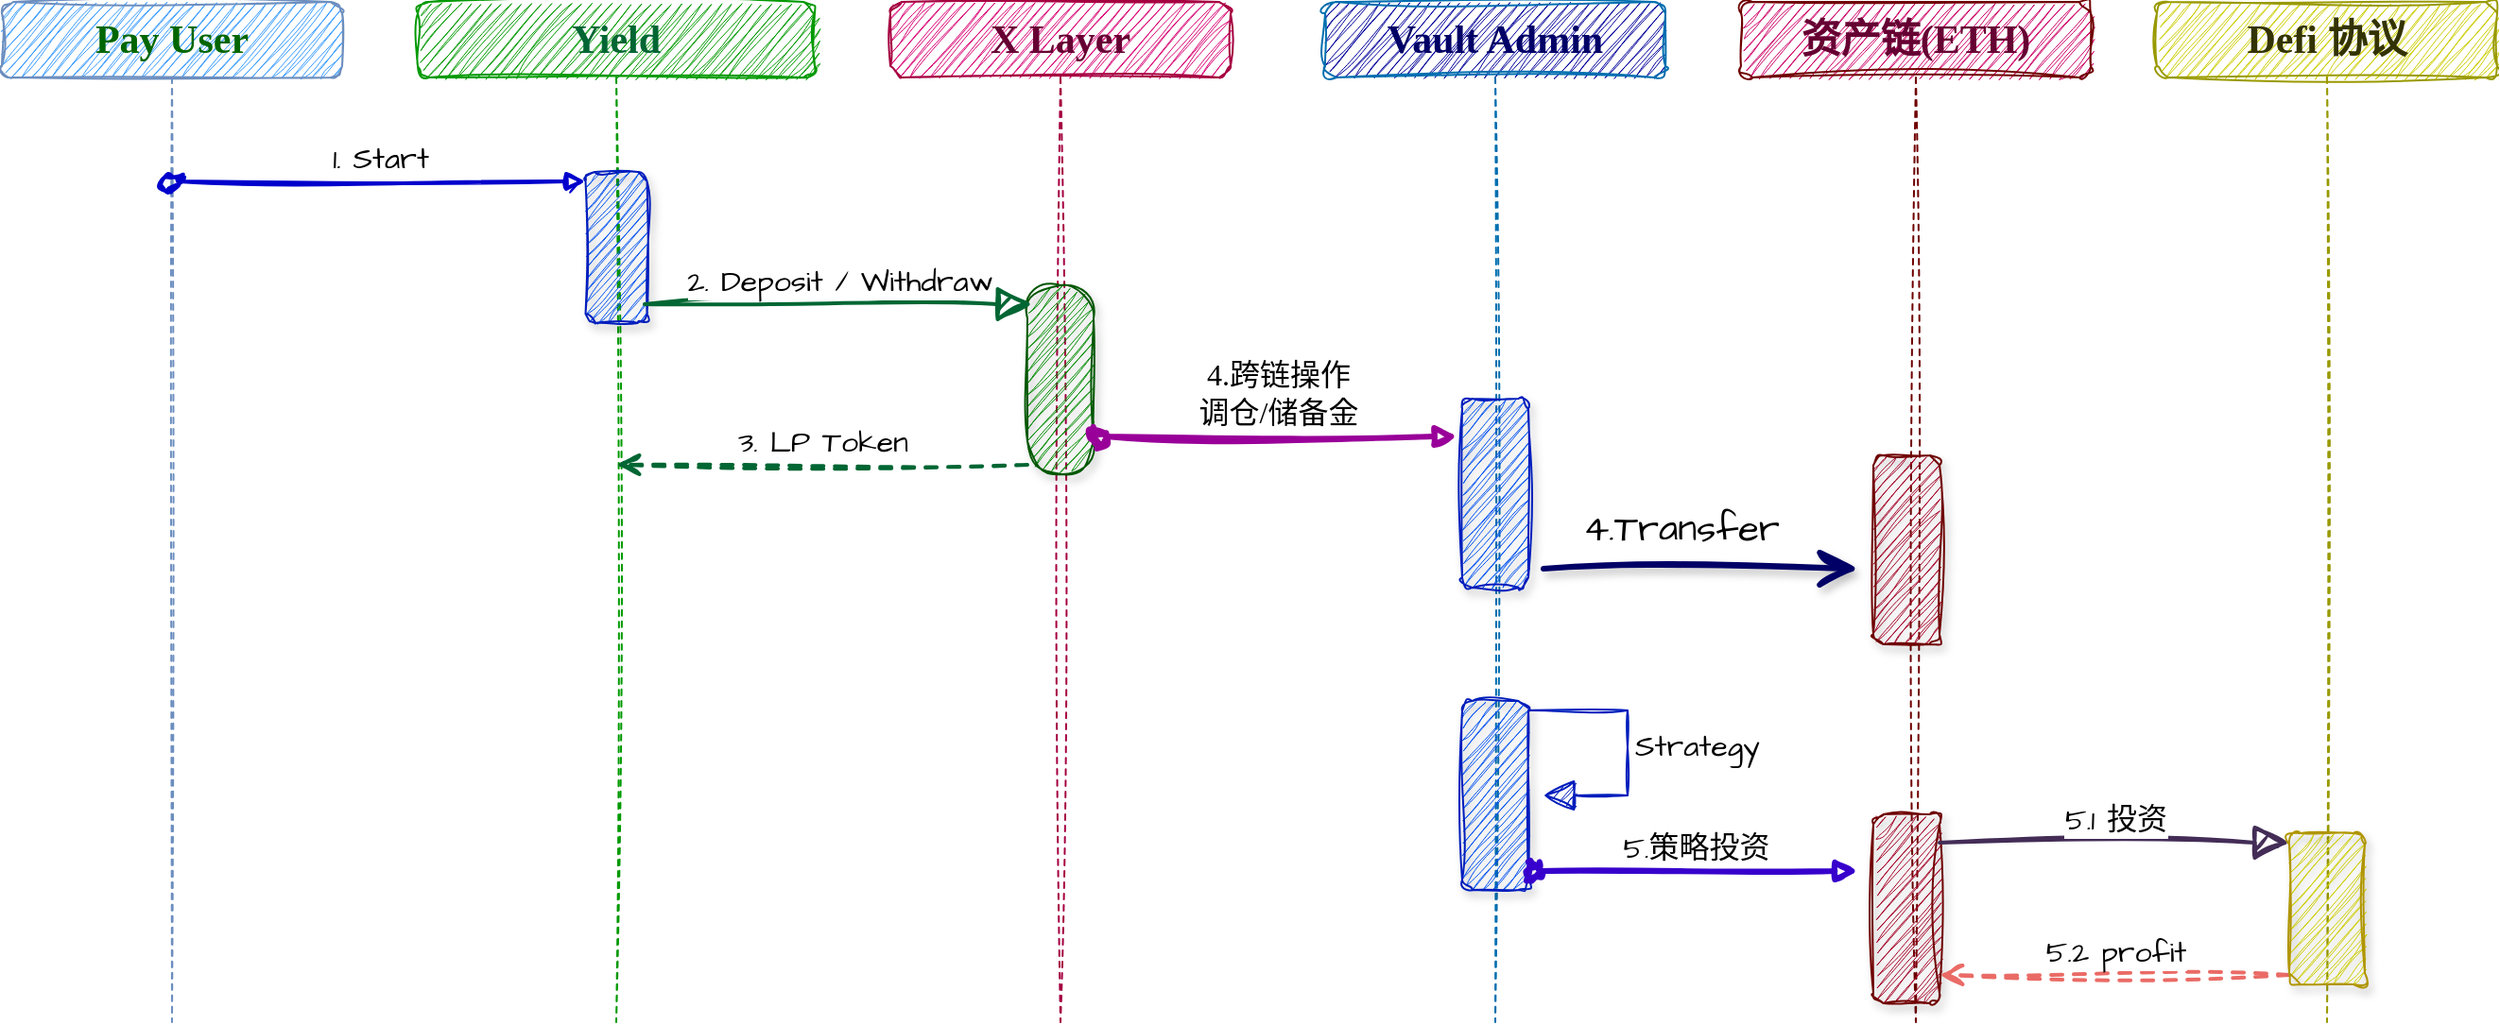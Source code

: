 <mxfile version="27.1.5">
  <diagram name="第 1 页" id="j1TzuLuGr58YibAGpSaS">
    <mxGraphModel dx="2104" dy="924" grid="1" gridSize="10" guides="1" tooltips="1" connect="1" arrows="1" fold="1" page="0" pageScale="1" pageWidth="827" pageHeight="1169" math="0" shadow="0">
      <root>
        <mxCell id="0" />
        <mxCell id="1" parent="0" />
        <mxCell id="IqrCXrtKxaEDs8SVGuVz-1" value="&lt;font style=&quot;color: rgb(0, 102, 0);&quot;&gt;Pay User&lt;/font&gt;" style="shape=umlLifeline;perimeter=lifelinePerimeter;whiteSpace=wrap;html=1;container=1;dropTarget=0;collapsible=0;recursiveResize=0;outlineConnect=0;portConstraint=eastwest;newEdgeStyle={&quot;curved&quot;:0,&quot;rounded&quot;:0};fontFamily=Comic Sans MS;sketch=1;curveFitting=1;jiggle=2;rounded=1;fillColor=#3399FF;strokeColor=#6c8ebf;fontSize=21;fontStyle=1" parent="1" vertex="1">
          <mxGeometry x="-10" width="180" height="540" as="geometry" />
        </mxCell>
        <mxCell id="IqrCXrtKxaEDs8SVGuVz-6" value="&lt;font style=&quot;color: rgb(0, 102, 51);&quot;&gt;Yield&lt;/font&gt;" style="shape=umlLifeline;perimeter=lifelinePerimeter;whiteSpace=wrap;html=1;container=1;dropTarget=0;collapsible=0;recursiveResize=0;outlineConnect=0;portConstraint=eastwest;newEdgeStyle={&quot;curved&quot;:0,&quot;rounded&quot;:0};fontFamily=Comic Sans MS;sketch=1;curveFitting=1;jiggle=2;rounded=1;fillColor=#009900;strokeColor=#009900;fontSize=21;fontStyle=1" parent="1" vertex="1">
          <mxGeometry x="210" width="210" height="540" as="geometry" />
        </mxCell>
        <mxCell id="IqrCXrtKxaEDs8SVGuVz-7" value="" style="html=1;points=[[0,0,0,0,5],[0,1,0,0,-5],[1,0,0,0,5],[1,1,0,0,-5]];perimeter=orthogonalPerimeter;outlineConnect=0;targetShapes=umlLifeline;portConstraint=eastwest;newEdgeStyle={&quot;curved&quot;:0,&quot;rounded&quot;:0};fontFamily=Architects Daughter;fontSource=https%3A%2F%2Ffonts.googleapis.com%2Fcss%3Ffamily%3DArchitects%2BDaughter;fillColor=#0050ef;strokeColor=#001DBC;fontColor=#ffffff;sketch=1;curveFitting=1;jiggle=2;rounded=1;shadow=1;" parent="IqrCXrtKxaEDs8SVGuVz-6" vertex="1">
          <mxGeometry x="88.75" y="90" width="32.5" height="80" as="geometry" />
        </mxCell>
        <mxCell id="IqrCXrtKxaEDs8SVGuVz-8" value="1. Start" style="html=1;verticalAlign=bottom;startArrow=oval;endArrow=block;startSize=8;curved=0;rounded=0;entryX=0;entryY=0;entryDx=0;entryDy=5;fontFamily=Architects Daughter;fontSource=https%3A%2F%2Ffonts.googleapis.com%2Fcss%3Ffamily%3DArchitects%2BDaughter;fontSize=16;sourcePerimeterSpacing=8;targetPerimeterSpacing=8;strokeColor=#0000CC;strokeWidth=2;sketch=1;curveFitting=1;jiggle=2;" parent="1" source="IqrCXrtKxaEDs8SVGuVz-1" target="IqrCXrtKxaEDs8SVGuVz-7" edge="1">
          <mxGeometry x="0.003" relative="1" as="geometry">
            <mxPoint x="150" y="215" as="sourcePoint" />
            <mxPoint as="offset" />
          </mxGeometry>
        </mxCell>
        <mxCell id="IqrCXrtKxaEDs8SVGuVz-9" value="&lt;font style=&quot;color: rgb(102, 0, 51);&quot;&gt;X Layer&lt;/font&gt;" style="shape=umlLifeline;perimeter=lifelinePerimeter;whiteSpace=wrap;html=1;container=1;dropTarget=0;collapsible=0;recursiveResize=0;outlineConnect=0;portConstraint=eastwest;newEdgeStyle={&quot;curved&quot;:0,&quot;rounded&quot;:0};fontFamily=Comic Sans MS;sketch=1;curveFitting=1;jiggle=2;rounded=1;fillColor=#d80073;strokeColor=#A50040;fontSize=21;fontStyle=1;fontColor=#ffffff;" parent="1" vertex="1">
          <mxGeometry x="460" width="180" height="540" as="geometry" />
        </mxCell>
        <mxCell id="IqrCXrtKxaEDs8SVGuVz-11" value="" style="html=1;points=[[0,0,0,0,5],[0,1,0,0,-5],[1,0,0,0,5],[1,1,0,0,-5]];perimeter=orthogonalPerimeter;outlineConnect=0;targetShapes=umlLifeline;portConstraint=eastwest;newEdgeStyle={&quot;curved&quot;:0,&quot;rounded&quot;:0};fontFamily=Architects Daughter;fontSource=https%3A%2F%2Ffonts.googleapis.com%2Fcss%3Ffamily%3DArchitects%2BDaughter;fillColor=#008a00;fontColor=#ffffff;strokeColor=#005700;sketch=1;curveFitting=1;jiggle=2;shadow=1;rounded=1;arcSize=50;" parent="IqrCXrtKxaEDs8SVGuVz-9" vertex="1">
          <mxGeometry x="72.5" y="150" width="35" height="100" as="geometry" />
        </mxCell>
        <mxCell id="IqrCXrtKxaEDs8SVGuVz-12" value="2. Deposit / Withdraw" style="html=1;verticalAlign=bottom;endArrow=block;curved=0;rounded=0;entryX=0;entryY=0;entryDx=0;entryDy=5;fontFamily=Architects Daughter;fontSource=https%3A%2F%2Ffonts.googleapis.com%2Fcss%3Ffamily%3DArchitects%2BDaughter;fontSize=16;startSize=14;endSize=14;sourcePerimeterSpacing=8;targetPerimeterSpacing=8;strokeColor=#006633;strokeWidth=2;sketch=1;curveFitting=1;jiggle=2;shadow=0;" parent="1" edge="1">
          <mxGeometry relative="1" as="geometry">
            <mxPoint x="330" y="160" as="sourcePoint" />
            <mxPoint x="535" y="160" as="targetPoint" />
          </mxGeometry>
        </mxCell>
        <mxCell id="IqrCXrtKxaEDs8SVGuVz-13" value="3. LP Token" style="html=1;verticalAlign=bottom;endArrow=open;dashed=1;endSize=8;curved=0;rounded=1;exitX=0;exitY=1;exitDx=0;exitDy=-5;fontFamily=Architects Daughter;fontSource=https%3A%2F%2Ffonts.googleapis.com%2Fcss%3Ffamily%3DArchitects%2BDaughter;fontSize=16;sourcePerimeterSpacing=8;targetPerimeterSpacing=8;strokeColor=#006633;strokeWidth=2;sketch=1;curveFitting=1;jiggle=2;" parent="1" source="IqrCXrtKxaEDs8SVGuVz-11" target="IqrCXrtKxaEDs8SVGuVz-6" edge="1">
          <mxGeometry x="0.004" relative="1" as="geometry">
            <mxPoint x="400" y="195" as="targetPoint" />
            <mxPoint as="offset" />
          </mxGeometry>
        </mxCell>
        <mxCell id="So9lpCZKGh69Al9hTp2r-1" value="&lt;font style=&quot;color: rgb(0, 0, 102);&quot;&gt;Vault Admin&lt;/font&gt;" style="shape=umlLifeline;perimeter=lifelinePerimeter;whiteSpace=wrap;html=1;container=1;dropTarget=0;collapsible=0;recursiveResize=0;outlineConnect=0;portConstraint=eastwest;newEdgeStyle={&quot;curved&quot;:0,&quot;rounded&quot;:0};fontFamily=Comic Sans MS;sketch=1;curveFitting=1;jiggle=2;rounded=1;fillColor=#000099;strokeColor=#006EAF;fontSize=21;fontStyle=1;fontColor=#ffffff;" parent="1" vertex="1">
          <mxGeometry x="690" width="180" height="540" as="geometry" />
        </mxCell>
        <mxCell id="So9lpCZKGh69Al9hTp2r-2" value="" style="html=1;points=[[0,0,0,0,5],[0,1,0,0,-5],[1,0,0,0,5],[1,1,0,0,-5]];perimeter=orthogonalPerimeter;outlineConnect=0;targetShapes=umlLifeline;portConstraint=eastwest;newEdgeStyle={&quot;curved&quot;:0,&quot;rounded&quot;:0};fontFamily=Architects Daughter;fontSource=https%3A%2F%2Ffonts.googleapis.com%2Fcss%3Ffamily%3DArchitects%2BDaughter;fillColor=#0050ef;fontColor=#ffffff;strokeColor=#001DBC;sketch=1;curveFitting=1;jiggle=2;shadow=1;rounded=1;" parent="So9lpCZKGh69Al9hTp2r-1" vertex="1">
          <mxGeometry x="72.5" y="210" width="35" height="100" as="geometry" />
        </mxCell>
        <mxCell id="So9lpCZKGh69Al9hTp2r-15" value="" style="html=1;points=[[0,0,0,0,5],[0,1,0,0,-5],[1,0,0,0,5],[1,1,0,0,-5]];perimeter=orthogonalPerimeter;outlineConnect=0;targetShapes=umlLifeline;portConstraint=eastwest;newEdgeStyle={&quot;curved&quot;:0,&quot;rounded&quot;:0};fontFamily=Architects Daughter;fontSource=https%3A%2F%2Ffonts.googleapis.com%2Fcss%3Ffamily%3DArchitects%2BDaughter;fillColor=#0050ef;fontColor=#ffffff;strokeColor=#001DBC;sketch=1;curveFitting=1;jiggle=2;shadow=1;rounded=1;" parent="So9lpCZKGh69Al9hTp2r-1" vertex="1">
          <mxGeometry x="72.5" y="370" width="35" height="100" as="geometry" />
        </mxCell>
        <mxCell id="So9lpCZKGh69Al9hTp2r-17" value="Strategy" style="html=1;align=left;spacingLeft=2;endArrow=block;rounded=0;edgeStyle=orthogonalEdgeStyle;curved=0;rounded=0;fontFamily=Architects Daughter;fontSource=https%3A%2F%2Ffonts.googleapis.com%2Fcss%3Ffamily%3DArchitects%2BDaughter;fontSize=16;startSize=14;endSize=14;sourcePerimeterSpacing=8;targetPerimeterSpacing=8;exitX=1;exitY=0;exitDx=0;exitDy=5;exitPerimeter=0;sketch=1;curveFitting=1;jiggle=2;fillColor=#0050ef;strokeColor=#001DBC;" parent="So9lpCZKGh69Al9hTp2r-1" source="So9lpCZKGh69Al9hTp2r-15" target="So9lpCZKGh69Al9hTp2r-15" edge="1">
          <mxGeometry relative="1" as="geometry">
            <mxPoint x="130" y="390" as="sourcePoint" />
            <Array as="points">
              <mxPoint x="160" y="375" />
              <mxPoint x="160" y="420" />
            </Array>
            <mxPoint x="143" y="420" as="targetPoint" />
          </mxGeometry>
        </mxCell>
        <mxCell id="So9lpCZKGh69Al9hTp2r-5" value="&lt;font style=&quot;color: rgb(102, 0, 51);&quot;&gt;资产链(ETH)&lt;/font&gt;" style="shape=umlLifeline;perimeter=lifelinePerimeter;whiteSpace=wrap;html=1;container=1;dropTarget=0;collapsible=0;recursiveResize=0;outlineConnect=0;portConstraint=eastwest;newEdgeStyle={&quot;curved&quot;:0,&quot;rounded&quot;:0};fontFamily=Comic Sans MS;sketch=1;curveFitting=1;jiggle=2;rounded=1;fillColor=#CC0066;strokeColor=#6F0000;fontSize=21;fontStyle=1;fontColor=#ffffff;" parent="1" vertex="1">
          <mxGeometry x="910" width="185" height="540" as="geometry" />
        </mxCell>
        <mxCell id="So9lpCZKGh69Al9hTp2r-6" value="" style="html=1;points=[[0,0,0,0,5],[0,1,0,0,-5],[1,0,0,0,5],[1,1,0,0,-5]];perimeter=orthogonalPerimeter;outlineConnect=0;targetShapes=umlLifeline;portConstraint=eastwest;newEdgeStyle={&quot;curved&quot;:0,&quot;rounded&quot;:0};fontFamily=Architects Daughter;fontSource=https%3A%2F%2Ffonts.googleapis.com%2Fcss%3Ffamily%3DArchitects%2BDaughter;fillColor=#a20025;fontColor=#ffffff;strokeColor=#6F0000;sketch=1;curveFitting=1;jiggle=2;shadow=1;rounded=1;" parent="So9lpCZKGh69Al9hTp2r-5" vertex="1">
          <mxGeometry x="70" y="240" width="35" height="100" as="geometry" />
        </mxCell>
        <mxCell id="So9lpCZKGh69Al9hTp2r-19" value="" style="html=1;points=[[0,0,0,0,5],[0,1,0,0,-5],[1,0,0,0,5],[1,1,0,0,-5]];perimeter=orthogonalPerimeter;outlineConnect=0;targetShapes=umlLifeline;portConstraint=eastwest;newEdgeStyle={&quot;curved&quot;:0,&quot;rounded&quot;:0};fontFamily=Architects Daughter;fontSource=https%3A%2F%2Ffonts.googleapis.com%2Fcss%3Ffamily%3DArchitects%2BDaughter;fillColor=#a20025;fontColor=#ffffff;strokeColor=#6F0000;sketch=1;curveFitting=1;jiggle=2;shadow=1;rounded=1;" parent="So9lpCZKGh69Al9hTp2r-5" vertex="1">
          <mxGeometry x="70" y="430" width="35" height="100" as="geometry" />
        </mxCell>
        <mxCell id="So9lpCZKGh69Al9hTp2r-24" value="5.1 投资" style="html=1;verticalAlign=bottom;endArrow=block;curved=0;rounded=0;entryX=0;entryY=0;entryDx=0;entryDy=5;fontFamily=Architects Daughter;fontSource=https%3A%2F%2Ffonts.googleapis.com%2Fcss%3Ffamily%3DArchitects%2BDaughter;fontSize=16;startSize=14;endSize=14;sourcePerimeterSpacing=8;targetPerimeterSpacing=8;strokeWidth=2;fillColor=#76608a;strokeColor=#432D57;sketch=1;curveFitting=1;jiggle=2;shadow=0;" parent="So9lpCZKGh69Al9hTp2r-5" target="So9lpCZKGh69Al9hTp2r-23" edge="1">
          <mxGeometry relative="1" as="geometry">
            <mxPoint x="105" y="445" as="sourcePoint" />
          </mxGeometry>
        </mxCell>
        <mxCell id="So9lpCZKGh69Al9hTp2r-25" value="5.2 profit" style="html=1;verticalAlign=bottom;endArrow=open;dashed=1;endSize=8;curved=0;rounded=0;exitX=0;exitY=1;exitDx=0;exitDy=-5;fontFamily=Architects Daughter;fontSource=https%3A%2F%2Ffonts.googleapis.com%2Fcss%3Ffamily%3DArchitects%2BDaughter;fontSize=16;sourcePerimeterSpacing=8;targetPerimeterSpacing=8;strokeWidth=2;strokeColor=#EA6B66;sketch=1;curveFitting=1;jiggle=2;" parent="So9lpCZKGh69Al9hTp2r-5" source="So9lpCZKGh69Al9hTp2r-23" edge="1">
          <mxGeometry relative="1" as="geometry">
            <mxPoint x="105" y="515" as="targetPoint" />
          </mxGeometry>
        </mxCell>
        <mxCell id="So9lpCZKGh69Al9hTp2r-8" value="" style="edgeStyle=none;curved=0;rounded=0;orthogonalLoop=1;jettySize=auto;html=1;fontFamily=Architects Daughter;fontSource=https%3A%2F%2Ffonts.googleapis.com%2Fcss%3Ffamily%3DArchitects%2BDaughter;fontSize=16;startSize=14;endArrow=open;endSize=14;sourcePerimeterSpacing=8;targetPerimeterSpacing=8;strokeColor=#000066;strokeWidth=3;sketch=1;curveFitting=1;jiggle=2;shadow=1;" parent="1" edge="1">
          <mxGeometry relative="1" as="geometry">
            <mxPoint x="805.5" y="300" as="sourcePoint" />
            <mxPoint x="972" y="300" as="targetPoint" />
          </mxGeometry>
        </mxCell>
        <mxCell id="So9lpCZKGh69Al9hTp2r-13" value="&lt;font face=&quot;Comic Sans MS&quot;&gt;4.跨链操作&lt;/font&gt;&lt;div&gt;&lt;font face=&quot;Comic Sans MS&quot;&gt;调仓/储备金&lt;/font&gt;&lt;/div&gt;" style="html=1;verticalAlign=bottom;startArrow=oval;endArrow=block;startSize=8;curved=0;rounded=0;fontFamily=Architects Daughter;fontSource=https%3A%2F%2Ffonts.googleapis.com%2Fcss%3Ffamily%3DArchitects%2BDaughter;fontSize=16;sourcePerimeterSpacing=8;targetPerimeterSpacing=8;strokeColor=#990099;strokeWidth=3;sketch=1;curveFitting=1;jiggle=2;fillColor=#d80073;" parent="1" edge="1">
          <mxGeometry relative="1" as="geometry">
            <mxPoint x="570" y="230" as="sourcePoint" />
            <mxPoint x="760" y="230" as="targetPoint" />
            <mxPoint as="offset" />
          </mxGeometry>
        </mxCell>
        <mxCell id="So9lpCZKGh69Al9hTp2r-14" value="4.Transfer" style="text;html=1;align=center;verticalAlign=middle;resizable=0;points=[];autosize=1;strokeColor=none;fillColor=none;fontSize=20;fontFamily=Architects Daughter;fontSource=https%3A%2F%2Ffonts.googleapis.com%2Fcss%3Ffamily%3DArchitects%2BDaughter;rounded=1;sketch=1;curveFitting=1;jiggle=2;" parent="1" vertex="1">
          <mxGeometry x="813" y="258" width="130" height="40" as="geometry" />
        </mxCell>
        <mxCell id="So9lpCZKGh69Al9hTp2r-18" value="5.策略投资" style="html=1;verticalAlign=bottom;startArrow=oval;startFill=1;endArrow=block;startSize=8;curved=0;rounded=0;fontFamily=Architects Daughter;fontSource=https%3A%2F%2Ffonts.googleapis.com%2Fcss%3Ffamily%3DArchitects%2BDaughter;fontSize=16;sourcePerimeterSpacing=8;targetPerimeterSpacing=8;sketch=1;curveFitting=1;jiggle=2;fillColor=#6a00ff;strokeColor=#3700CC;strokeWidth=3;" parent="1" target="So9lpCZKGh69Al9hTp2r-19" edge="1">
          <mxGeometry width="60" relative="1" as="geometry">
            <mxPoint x="800" y="460" as="sourcePoint" />
            <mxPoint x="860" y="460" as="targetPoint" />
          </mxGeometry>
        </mxCell>
        <mxCell id="So9lpCZKGh69Al9hTp2r-20" value="&lt;font style=&quot;color: rgb(51, 51, 0);&quot;&gt;Defi 协议&lt;/font&gt;" style="shape=umlLifeline;perimeter=lifelinePerimeter;whiteSpace=wrap;html=1;container=1;dropTarget=0;collapsible=0;recursiveResize=0;outlineConnect=0;portConstraint=eastwest;newEdgeStyle={&quot;curved&quot;:0,&quot;rounded&quot;:0};fontFamily=Comic Sans MS;sketch=1;curveFitting=1;jiggle=2;rounded=1;fillColor=#CCCC00;strokeColor=#999900;fontSize=21;fontStyle=1;fontColor=#000000;" parent="1" vertex="1">
          <mxGeometry x="1130" width="180" height="540" as="geometry" />
        </mxCell>
        <mxCell id="So9lpCZKGh69Al9hTp2r-23" value="" style="html=1;points=[[0,0,0,0,5],[0,1,0,0,-5],[1,0,0,0,5],[1,1,0,0,-5]];perimeter=orthogonalPerimeter;outlineConnect=0;targetShapes=umlLifeline;portConstraint=eastwest;newEdgeStyle={&quot;curved&quot;:0,&quot;rounded&quot;:0};fontFamily=Architects Daughter;fontSource=https%3A%2F%2Ffonts.googleapis.com%2Fcss%3Ffamily%3DArchitects%2BDaughter;fillColor=#CCCC00;fontColor=#000000;strokeColor=#B09500;rounded=1;sketch=1;curveFitting=1;jiggle=2;shadow=1;" parent="So9lpCZKGh69Al9hTp2r-20" vertex="1">
          <mxGeometry x="70" y="440" width="40" height="80" as="geometry" />
        </mxCell>
      </root>
    </mxGraphModel>
  </diagram>
</mxfile>
